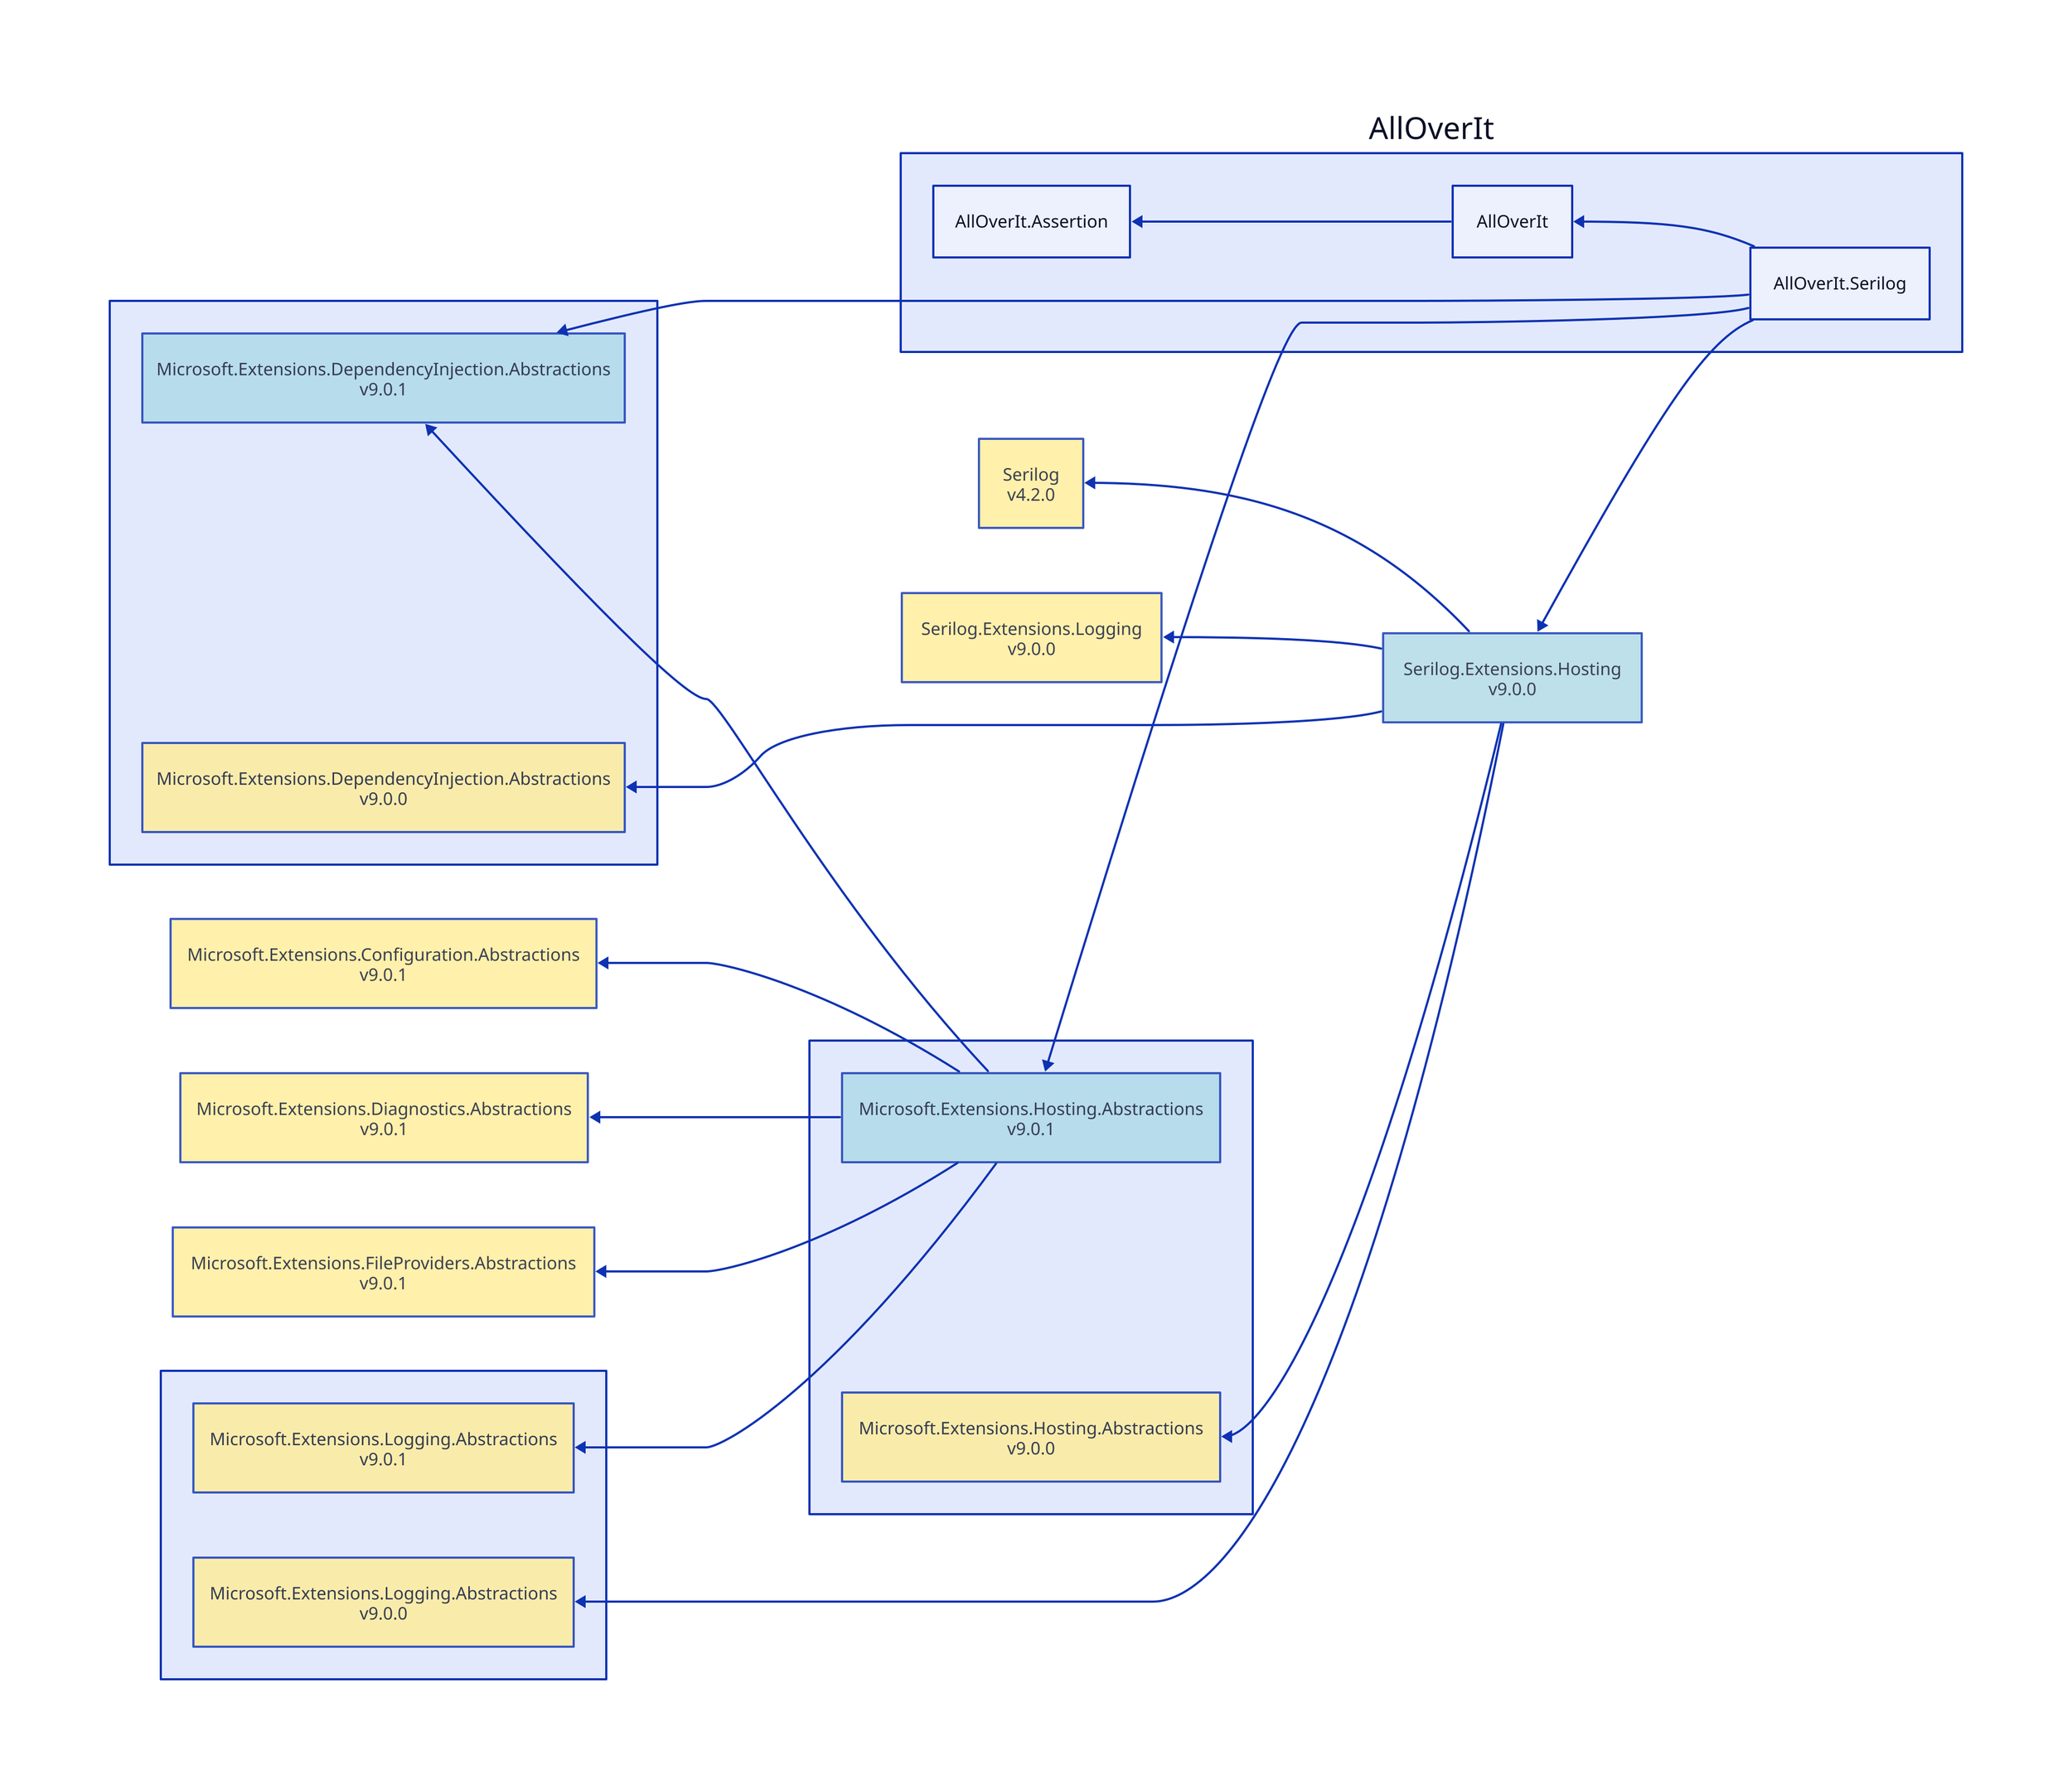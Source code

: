 direction: left

aoi: AllOverIt
aoi.alloverit-serilog: AllOverIt.Serilog
microsoft-extensions-dependencyinjection-abstractions-group: ""
microsoft-extensions-dependencyinjection-abstractions-group.microsoft-extensions-dependencyinjection-abstractions_9-0-1: Microsoft.Extensions.DependencyInjection.Abstractions\nv9.0.1
microsoft-extensions-dependencyinjection-abstractions-group.microsoft-extensions-dependencyinjection-abstractions_9-0-1.style.fill: "#ADD8E6"
microsoft-extensions-dependencyinjection-abstractions-group.microsoft-extensions-dependencyinjection-abstractions_9-0-1.style.opacity: 0.8
microsoft-extensions-dependencyinjection-abstractions-group.microsoft-extensions-dependencyinjection-abstractions_9-0-1 <- aoi.alloverit-serilog
microsoft-extensions-hosting-abstractions-group: ""
microsoft-extensions-hosting-abstractions-group.microsoft-extensions-hosting-abstractions_9-0-1: Microsoft.Extensions.Hosting.Abstractions\nv9.0.1
microsoft-extensions-hosting-abstractions-group.microsoft-extensions-hosting-abstractions_9-0-1.style.fill: "#ADD8E6"
microsoft-extensions-hosting-abstractions-group.microsoft-extensions-hosting-abstractions_9-0-1.style.opacity: 0.8
microsoft-extensions-configuration-abstractions_9-0-1: Microsoft.Extensions.Configuration.Abstractions\nv9.0.1
microsoft-extensions-configuration-abstractions_9-0-1.style.fill: "#FFEC96"
microsoft-extensions-configuration-abstractions_9-0-1.style.opacity: 0.8
microsoft-extensions-configuration-abstractions_9-0-1 <- microsoft-extensions-hosting-abstractions-group.microsoft-extensions-hosting-abstractions_9-0-1
microsoft-extensions-dependencyinjection-abstractions-group.microsoft-extensions-dependencyinjection-abstractions_9-0-1 <- microsoft-extensions-hosting-abstractions-group.microsoft-extensions-hosting-abstractions_9-0-1
microsoft-extensions-diagnostics-abstractions_9-0-1: Microsoft.Extensions.Diagnostics.Abstractions\nv9.0.1
microsoft-extensions-diagnostics-abstractions_9-0-1.style.fill: "#FFEC96"
microsoft-extensions-diagnostics-abstractions_9-0-1.style.opacity: 0.8
microsoft-extensions-diagnostics-abstractions_9-0-1 <- microsoft-extensions-hosting-abstractions-group.microsoft-extensions-hosting-abstractions_9-0-1
microsoft-extensions-fileproviders-abstractions_9-0-1: Microsoft.Extensions.FileProviders.Abstractions\nv9.0.1
microsoft-extensions-fileproviders-abstractions_9-0-1.style.fill: "#FFEC96"
microsoft-extensions-fileproviders-abstractions_9-0-1.style.opacity: 0.8
microsoft-extensions-fileproviders-abstractions_9-0-1 <- microsoft-extensions-hosting-abstractions-group.microsoft-extensions-hosting-abstractions_9-0-1
microsoft-extensions-logging-abstractions-group: ""
microsoft-extensions-logging-abstractions-group.microsoft-extensions-logging-abstractions_9-0-1: Microsoft.Extensions.Logging.Abstractions\nv9.0.1
microsoft-extensions-logging-abstractions-group.microsoft-extensions-logging-abstractions_9-0-1.style.fill: "#FFEC96"
microsoft-extensions-logging-abstractions-group.microsoft-extensions-logging-abstractions_9-0-1.style.opacity: 0.8
microsoft-extensions-logging-abstractions-group.microsoft-extensions-logging-abstractions_9-0-1 <- microsoft-extensions-hosting-abstractions-group.microsoft-extensions-hosting-abstractions_9-0-1
microsoft-extensions-hosting-abstractions-group.microsoft-extensions-hosting-abstractions_9-0-1 <- aoi.alloverit-serilog
serilog-extensions-hosting_9-0-0: Serilog.Extensions.Hosting\nv9.0.0
serilog-extensions-hosting_9-0-0.style.fill: "#ADD8E6"
serilog-extensions-hosting_9-0-0.style.opacity: 0.8
microsoft-extensions-dependencyinjection-abstractions-group.microsoft-extensions-dependencyinjection-abstractions_9-0-0: Microsoft.Extensions.DependencyInjection.Abstractions\nv9.0.0
microsoft-extensions-dependencyinjection-abstractions-group.microsoft-extensions-dependencyinjection-abstractions_9-0-0.style.fill: "#FFEC96"
microsoft-extensions-dependencyinjection-abstractions-group.microsoft-extensions-dependencyinjection-abstractions_9-0-0.style.opacity: 0.8
microsoft-extensions-dependencyinjection-abstractions-group.microsoft-extensions-dependencyinjection-abstractions_9-0-0 <- serilog-extensions-hosting_9-0-0
microsoft-extensions-hosting-abstractions-group.microsoft-extensions-hosting-abstractions_9-0-0: Microsoft.Extensions.Hosting.Abstractions\nv9.0.0
microsoft-extensions-hosting-abstractions-group.microsoft-extensions-hosting-abstractions_9-0-0.style.fill: "#FFEC96"
microsoft-extensions-hosting-abstractions-group.microsoft-extensions-hosting-abstractions_9-0-0.style.opacity: 0.8
microsoft-extensions-hosting-abstractions-group.microsoft-extensions-hosting-abstractions_9-0-0 <- serilog-extensions-hosting_9-0-0
microsoft-extensions-logging-abstractions-group.microsoft-extensions-logging-abstractions_9-0-0: Microsoft.Extensions.Logging.Abstractions\nv9.0.0
microsoft-extensions-logging-abstractions-group.microsoft-extensions-logging-abstractions_9-0-0.style.fill: "#FFEC96"
microsoft-extensions-logging-abstractions-group.microsoft-extensions-logging-abstractions_9-0-0.style.opacity: 0.8
microsoft-extensions-logging-abstractions-group.microsoft-extensions-logging-abstractions_9-0-0 <- serilog-extensions-hosting_9-0-0
serilog_4-2-0: Serilog\nv4.2.0
serilog_4-2-0.style.fill: "#FFEC96"
serilog_4-2-0.style.opacity: 0.8
serilog_4-2-0 <- serilog-extensions-hosting_9-0-0
serilog-extensions-logging_9-0-0: Serilog.Extensions.Logging\nv9.0.0
serilog-extensions-logging_9-0-0.style.fill: "#FFEC96"
serilog-extensions-logging_9-0-0.style.opacity: 0.8
serilog-extensions-logging_9-0-0 <- serilog-extensions-hosting_9-0-0
serilog-extensions-hosting_9-0-0 <- aoi.alloverit-serilog
aoi.alloverit: AllOverIt
aoi.alloverit-assertion: AllOverIt.Assertion
aoi.alloverit-assertion <- aoi.alloverit
aoi.alloverit <- aoi.alloverit-serilog

